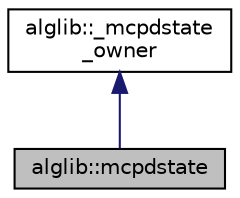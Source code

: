 digraph "alglib::mcpdstate"
{
  edge [fontname="Helvetica",fontsize="10",labelfontname="Helvetica",labelfontsize="10"];
  node [fontname="Helvetica",fontsize="10",shape=record];
  Node0 [label="alglib::mcpdstate",height=0.2,width=0.4,color="black", fillcolor="grey75", style="filled", fontcolor="black"];
  Node1 -> Node0 [dir="back",color="midnightblue",fontsize="10",style="solid",fontname="Helvetica"];
  Node1 [label="alglib::_mcpdstate\l_owner",height=0.2,width=0.4,color="black", fillcolor="white", style="filled",URL="$classalglib_1_1__mcpdstate__owner.html"];
}
